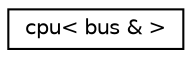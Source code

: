 digraph "Graphical Class Hierarchy"
{
 // LATEX_PDF_SIZE
  edge [fontname="Helvetica",fontsize="10",labelfontname="Helvetica",labelfontsize="10"];
  node [fontname="Helvetica",fontsize="10",shape=record];
  rankdir="LR";
  Node0 [label="cpu\< bus & \>",height=0.2,width=0.4,color="black", fillcolor="white", style="filled",URL="$classcpu.html",tooltip=" "];
}
